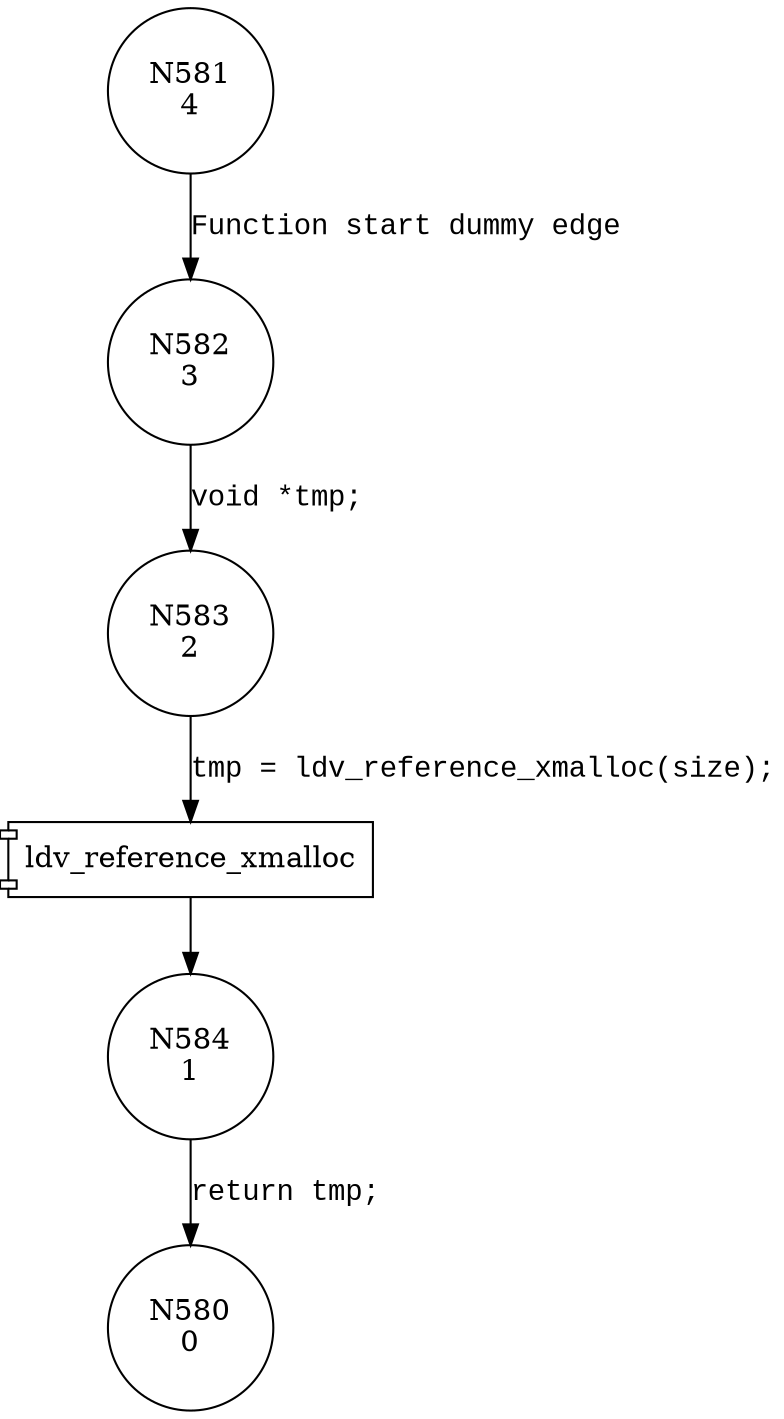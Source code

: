 digraph ldv_xmalloc {
581 [shape="circle" label="N581\n4"]
582 [shape="circle" label="N582\n3"]
583 [shape="circle" label="N583\n2"]
584 [shape="circle" label="N584\n1"]
580 [shape="circle" label="N580\n0"]
581 -> 582 [label="Function start dummy edge" fontname="Courier New"]
100016 [shape="component" label="ldv_reference_xmalloc"]
583 -> 100016 [label="tmp = ldv_reference_xmalloc(size);" fontname="Courier New"]
100016 -> 584 [label="" fontname="Courier New"]
582 -> 583 [label="void *tmp;" fontname="Courier New"]
584 -> 580 [label="return tmp;" fontname="Courier New"]
}